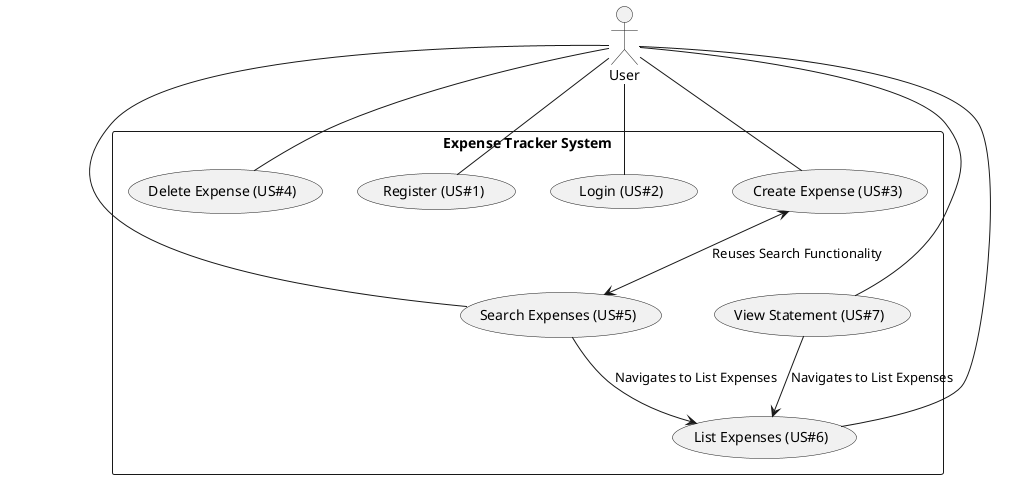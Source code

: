 @startuml use_case
actor User

rectangle "Expense Tracker System" {
    usecase "Register (US#1)" as UC1
    usecase "Login (US#2)" as UC2
    usecase "Create Expense (US#3)" as UC3
    usecase "Delete Expense (US#4)" as UC4
    usecase "Search Expenses (US#5)" as UC5
    usecase "List Expenses (US#6)" as UC6
    usecase "View Statement (US#7)" as UC7
}

User -- UC1
User -- UC2
User -- UC3
User -- UC4
User -- UC5
User -- UC6
User -- UC7

UC3 <--> UC5 : Reuses Search Functionality
UC5 --> UC6 : Navigates to List Expenses
UC7 --> UC6 : Navigates to List Expenses

@enduml